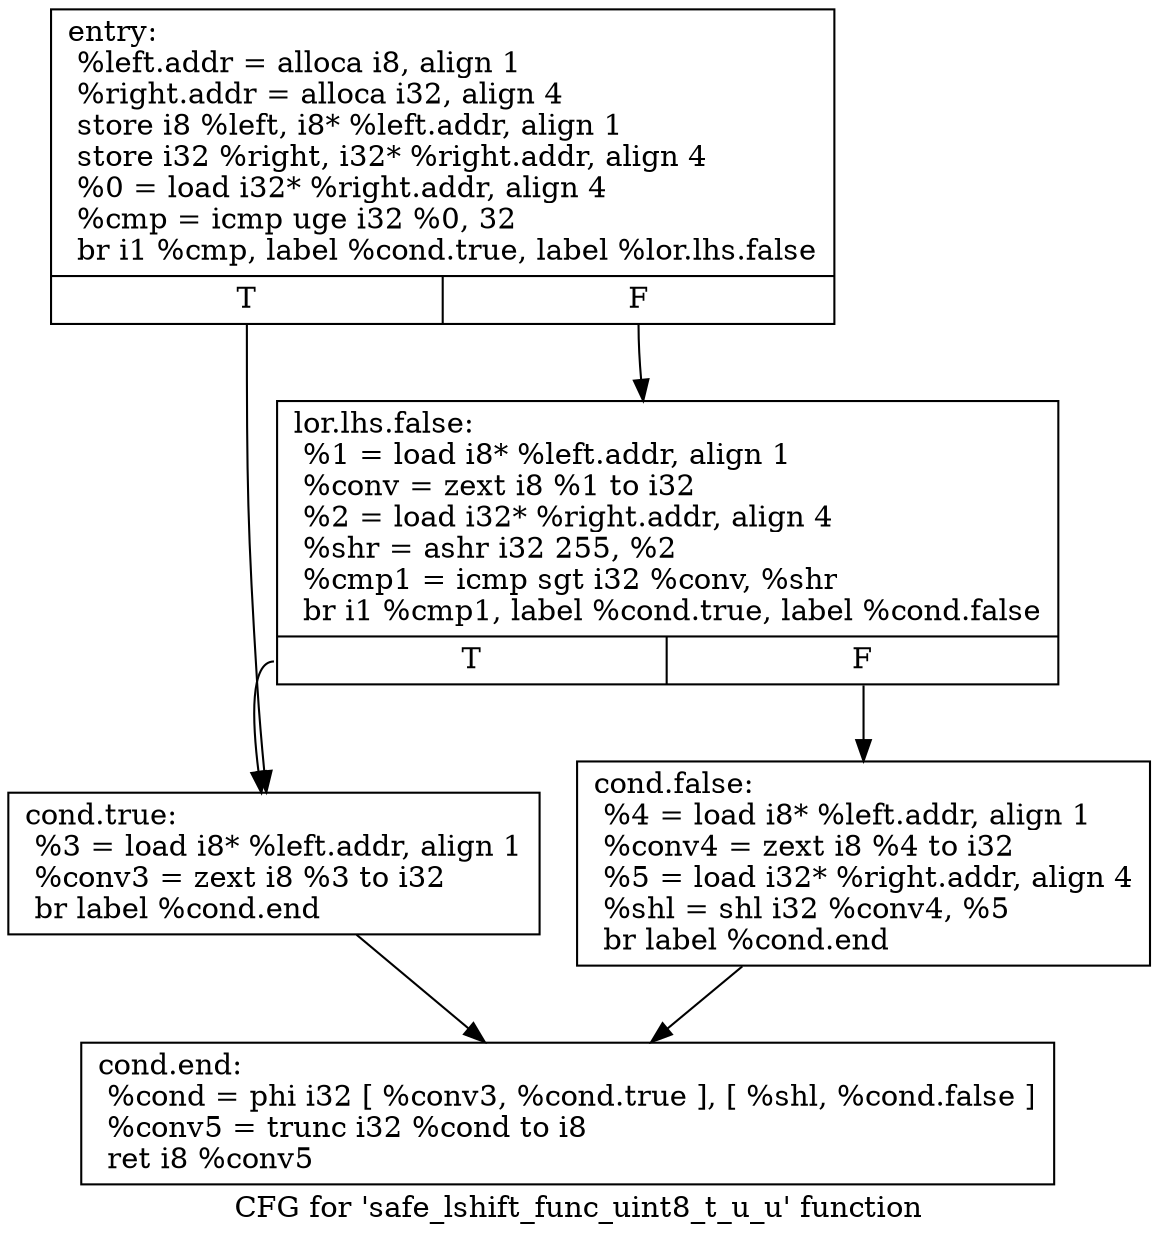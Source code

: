 digraph "CFG for 'safe_lshift_func_uint8_t_u_u' function" {
	label="CFG for 'safe_lshift_func_uint8_t_u_u' function";

	Node0xb74da90 [shape=record,label="{entry:\l  %left.addr = alloca i8, align 1\l  %right.addr = alloca i32, align 4\l  store i8 %left, i8* %left.addr, align 1\l  store i32 %right, i32* %right.addr, align 4\l  %0 = load i32* %right.addr, align 4\l  %cmp = icmp uge i32 %0, 32\l  br i1 %cmp, label %cond.true, label %lor.lhs.false\l|{<s0>T|<s1>F}}"];
	Node0xb74da90:s0 -> Node0xb74daf0;
	Node0xb74da90:s1 -> Node0xb74dac0;
	Node0xb74dac0 [shape=record,label="{lor.lhs.false:                                    \l  %1 = load i8* %left.addr, align 1\l  %conv = zext i8 %1 to i32\l  %2 = load i32* %right.addr, align 4\l  %shr = ashr i32 255, %2\l  %cmp1 = icmp sgt i32 %conv, %shr\l  br i1 %cmp1, label %cond.true, label %cond.false\l|{<s0>T|<s1>F}}"];
	Node0xb74dac0:s0 -> Node0xb74daf0;
	Node0xb74dac0:s1 -> Node0xb74db20;
	Node0xb74daf0 [shape=record,label="{cond.true:                                        \l  %3 = load i8* %left.addr, align 1\l  %conv3 = zext i8 %3 to i32\l  br label %cond.end\l}"];
	Node0xb74daf0 -> Node0xb74db50;
	Node0xb74db20 [shape=record,label="{cond.false:                                       \l  %4 = load i8* %left.addr, align 1\l  %conv4 = zext i8 %4 to i32\l  %5 = load i32* %right.addr, align 4\l  %shl = shl i32 %conv4, %5\l  br label %cond.end\l}"];
	Node0xb74db20 -> Node0xb74db50;
	Node0xb74db50 [shape=record,label="{cond.end:                                         \l  %cond = phi i32 [ %conv3, %cond.true ], [ %shl, %cond.false ]\l  %conv5 = trunc i32 %cond to i8\l  ret i8 %conv5\l}"];
}
